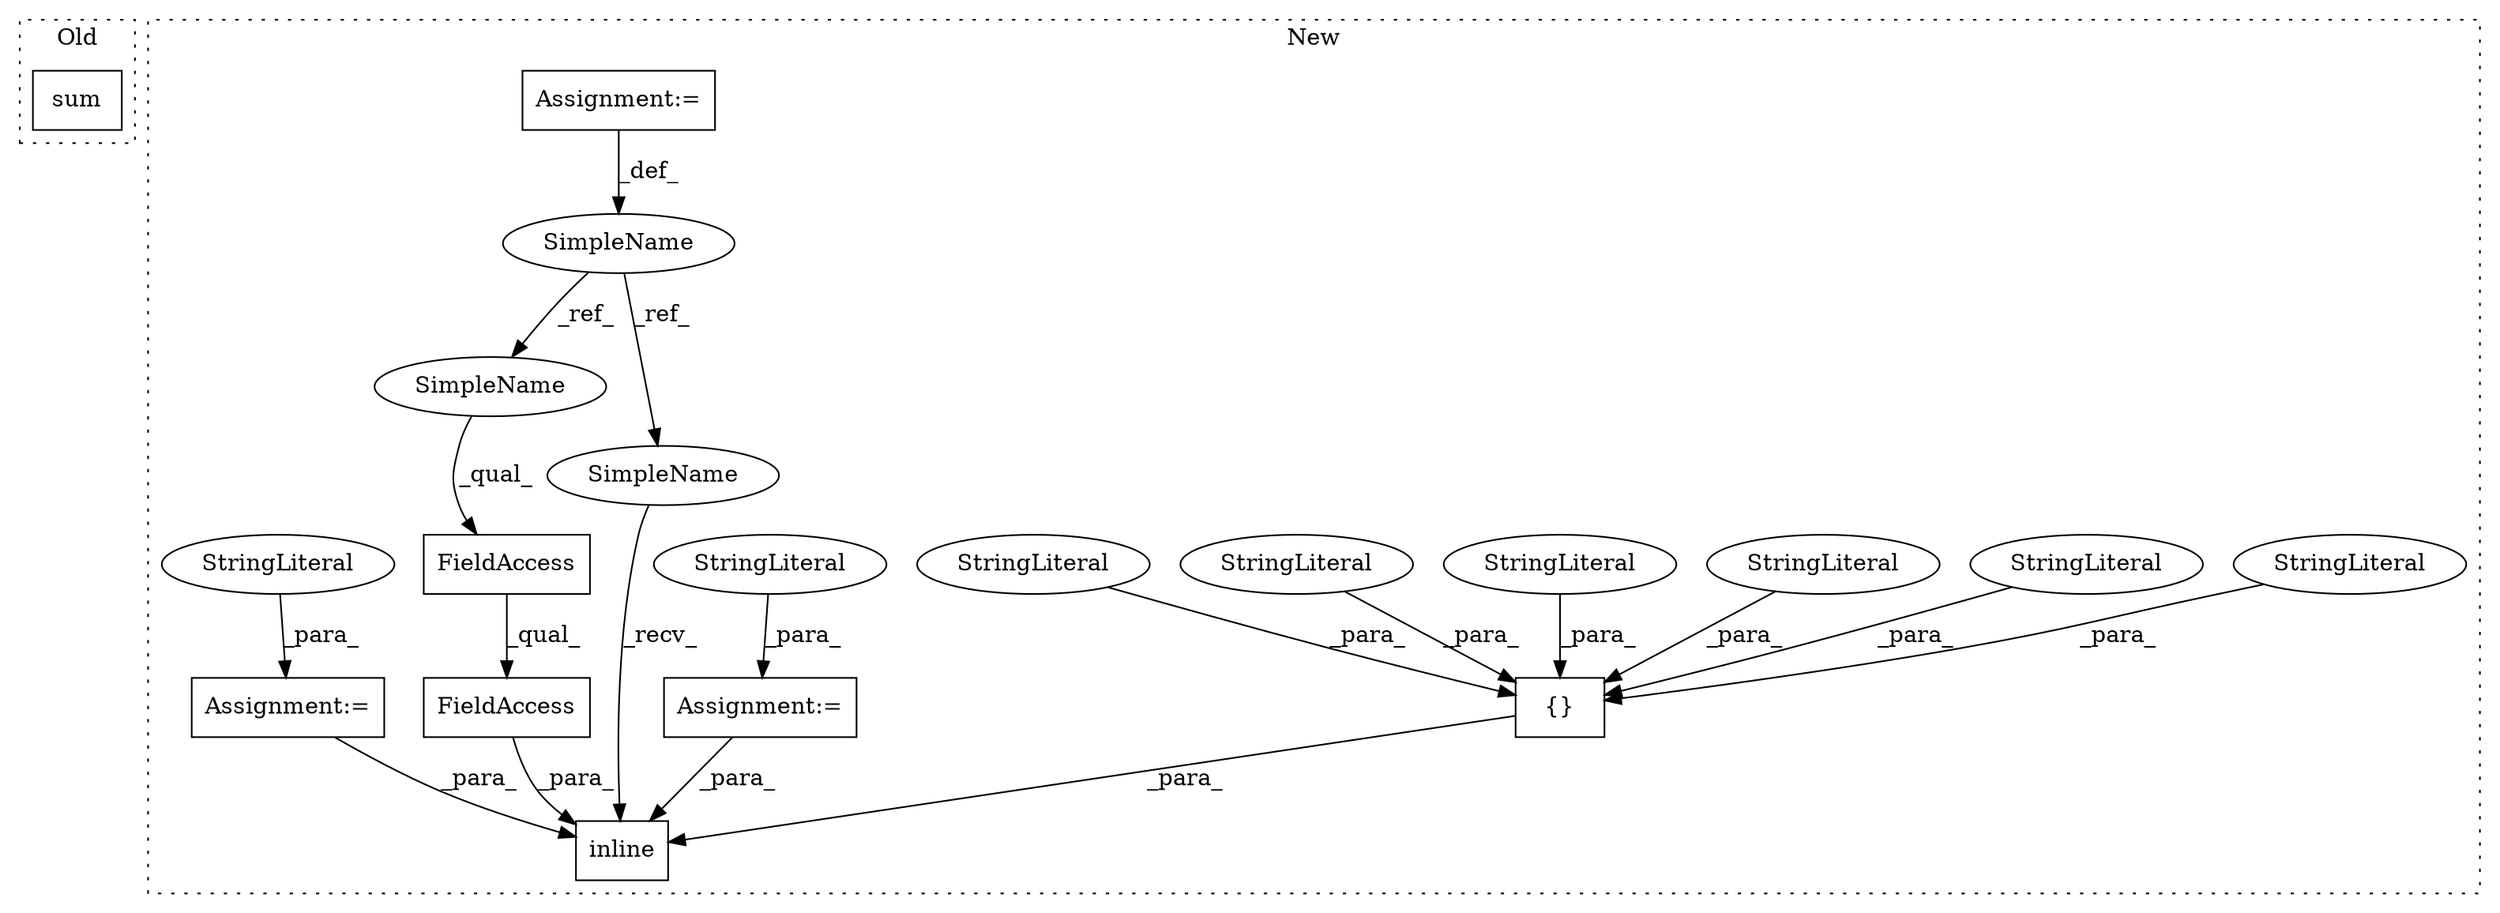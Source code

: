digraph G {
subgraph cluster0 {
1 [label="sum" a="32" s="6694,6699" l="4,1" shape="box"];
label = "Old";
style="dotted";
}
subgraph cluster1 {
2 [label="inline" a="32" s="7616,7779" l="7,1" shape="box"];
3 [label="{}" a="4" s="7674,7741" l="1,1" shape="box"];
4 [label="StringLiteral" a="45" s="7699" l="8" shape="ellipse"];
5 [label="StringLiteral" a="45" s="7708" l="11" shape="ellipse"];
6 [label="StringLiteral" a="45" s="7679" l="3" shape="ellipse"];
7 [label="StringLiteral" a="45" s="7687" l="4" shape="ellipse"];
8 [label="StringLiteral" a="45" s="7675" l="3" shape="ellipse"];
9 [label="StringLiteral" a="45" s="7683" l="3" shape="ellipse"];
10 [label="Assignment:=" a="7" s="6382" l="1" shape="box"];
11 [label="StringLiteral" a="45" s="6383" l="879" shape="ellipse"];
12 [label="FieldAccess" a="22" s="7743" l="22" shape="box"];
13 [label="FieldAccess" a="22" s="7743" l="16" shape="box"];
14 [label="SimpleName" a="42" s="6037" l="5" shape="ellipse"];
15 [label="Assignment:=" a="7" s="6037" l="5" shape="box"];
16 [label="Assignment:=" a="7" s="7280" l="1" shape="box"];
17 [label="StringLiteral" a="45" s="7281" l="65" shape="ellipse"];
18 [label="SimpleName" a="42" s="7743" l="5" shape="ellipse"];
19 [label="SimpleName" a="42" s="7610" l="5" shape="ellipse"];
label = "New";
style="dotted";
}
3 -> 2 [label="_para_"];
4 -> 3 [label="_para_"];
5 -> 3 [label="_para_"];
6 -> 3 [label="_para_"];
7 -> 3 [label="_para_"];
8 -> 3 [label="_para_"];
9 -> 3 [label="_para_"];
10 -> 2 [label="_para_"];
11 -> 10 [label="_para_"];
12 -> 2 [label="_para_"];
13 -> 12 [label="_qual_"];
14 -> 18 [label="_ref_"];
14 -> 19 [label="_ref_"];
15 -> 14 [label="_def_"];
16 -> 2 [label="_para_"];
17 -> 16 [label="_para_"];
18 -> 13 [label="_qual_"];
19 -> 2 [label="_recv_"];
}